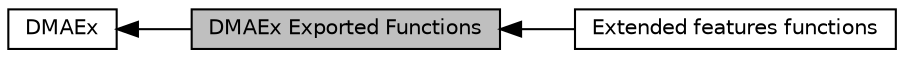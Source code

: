 digraph "DMAEx Exported Functions"
{
  edge [fontname="Helvetica",fontsize="10",labelfontname="Helvetica",labelfontsize="10"];
  node [fontname="Helvetica",fontsize="10",shape=record];
  rankdir=LR;
  Node0 [label="DMAEx Exported Functions",height=0.2,width=0.4,color="black", fillcolor="grey75", style="filled", fontcolor="black"];
  Node2 [label="Extended features functions",height=0.2,width=0.4,color="black", fillcolor="white", style="filled",URL="$group___d_m_a_ex___exported___functions___group1.html",tooltip="Extended features functions. "];
  Node1 [label="DMAEx",height=0.2,width=0.4,color="black", fillcolor="white", style="filled",URL="$group___d_m_a_ex.html",tooltip="DMA Extended HAL module driver. "];
  Node1->Node0 [shape=plaintext, dir="back", style="solid"];
  Node0->Node2 [shape=plaintext, dir="back", style="solid"];
}
